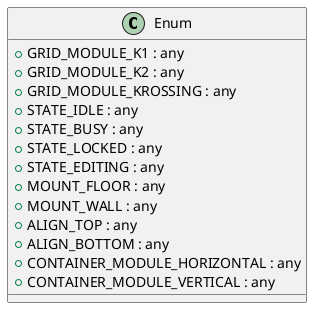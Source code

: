 @startuml
class Enum{
  +GRID_MODULE_K1 : any
  +GRID_MODULE_K2 : any
  +GRID_MODULE_KROSSING : any
  +STATE_IDLE : any
  +STATE_BUSY : any
  +STATE_LOCKED : any
  +STATE_EDITING : any
  +MOUNT_FLOOR : any
  +MOUNT_WALL : any
  +ALIGN_TOP : any
  +ALIGN_BOTTOM : any
  +CONTAINER_MODULE_HORIZONTAL : any
  +CONTAINER_MODULE_VERTICAL : any
}


@enduml